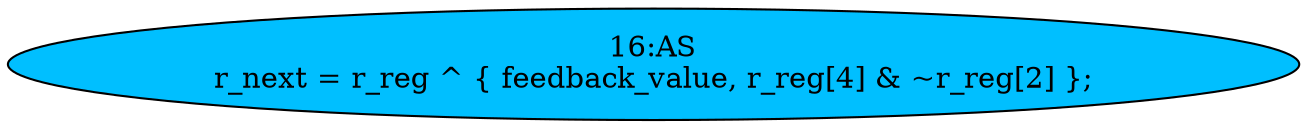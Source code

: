 strict digraph "" {
	node [label="\N"];
	"16:AS"	[ast="<pyverilog.vparser.ast.Assign object at 0x7ff0198dcf10>",
		def_var="['r_next']",
		fillcolor=deepskyblue,
		label="16:AS
r_next = r_reg ^ { feedback_value, r_reg[4] & ~r_reg[2] };",
		statements="[]",
		style=filled,
		typ=Assign,
		use_var="['r_reg', 'feedback_value', 'r_reg', 'r_reg']"];
}
